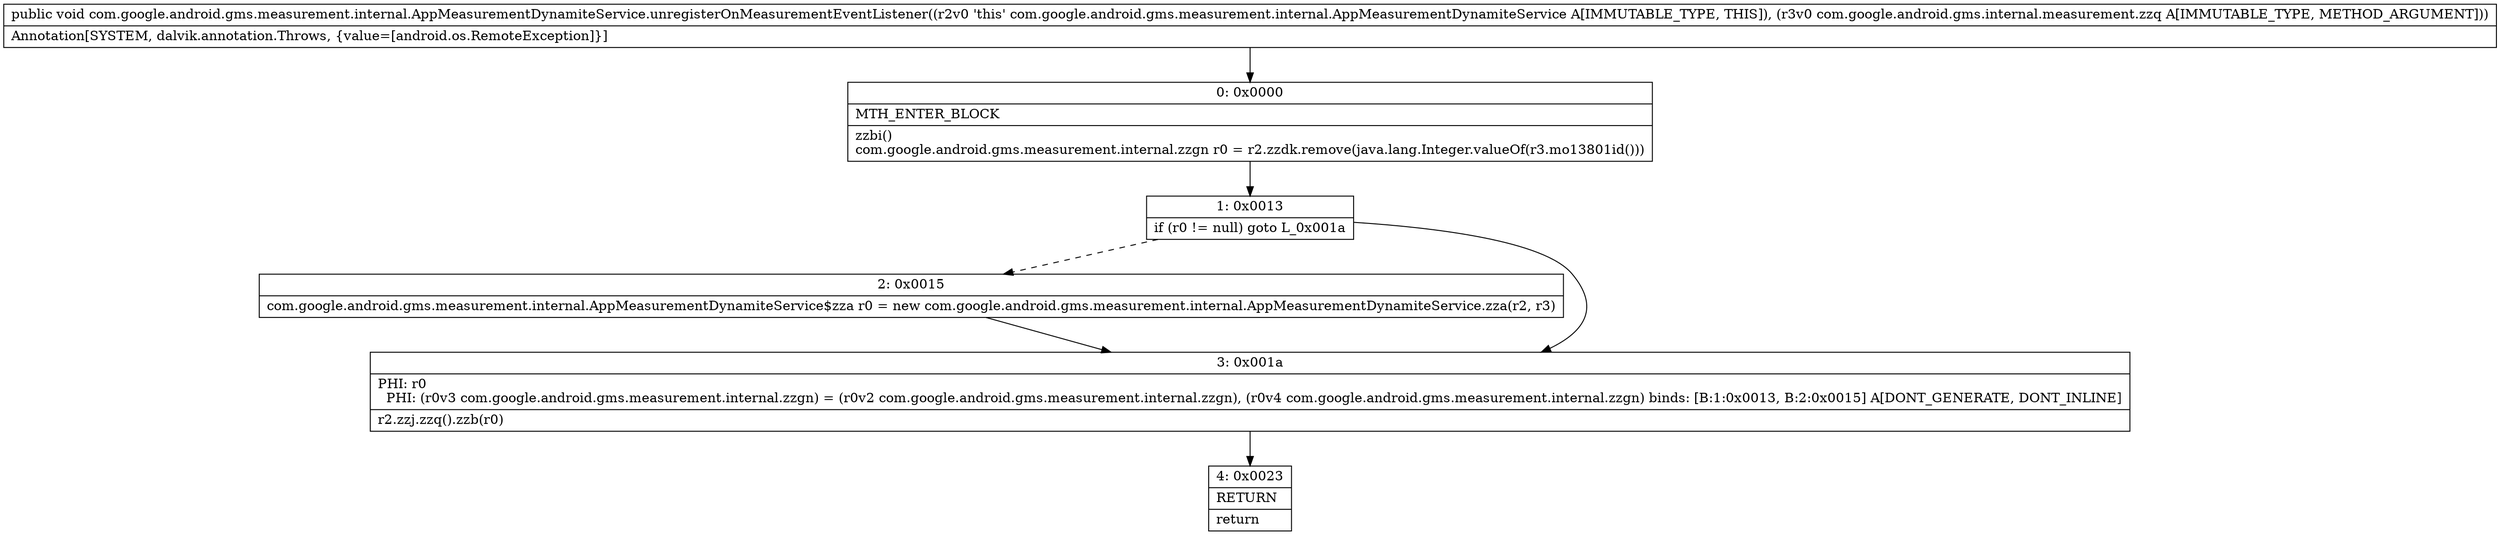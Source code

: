 digraph "CFG forcom.google.android.gms.measurement.internal.AppMeasurementDynamiteService.unregisterOnMeasurementEventListener(Lcom\/google\/android\/gms\/internal\/measurement\/zzq;)V" {
Node_0 [shape=record,label="{0\:\ 0x0000|MTH_ENTER_BLOCK\l|zzbi()\lcom.google.android.gms.measurement.internal.zzgn r0 = r2.zzdk.remove(java.lang.Integer.valueOf(r3.mo13801id()))\l}"];
Node_1 [shape=record,label="{1\:\ 0x0013|if (r0 != null) goto L_0x001a\l}"];
Node_2 [shape=record,label="{2\:\ 0x0015|com.google.android.gms.measurement.internal.AppMeasurementDynamiteService$zza r0 = new com.google.android.gms.measurement.internal.AppMeasurementDynamiteService.zza(r2, r3)\l}"];
Node_3 [shape=record,label="{3\:\ 0x001a|PHI: r0 \l  PHI: (r0v3 com.google.android.gms.measurement.internal.zzgn) = (r0v2 com.google.android.gms.measurement.internal.zzgn), (r0v4 com.google.android.gms.measurement.internal.zzgn) binds: [B:1:0x0013, B:2:0x0015] A[DONT_GENERATE, DONT_INLINE]\l|r2.zzj.zzq().zzb(r0)\l}"];
Node_4 [shape=record,label="{4\:\ 0x0023|RETURN\l|return\l}"];
MethodNode[shape=record,label="{public void com.google.android.gms.measurement.internal.AppMeasurementDynamiteService.unregisterOnMeasurementEventListener((r2v0 'this' com.google.android.gms.measurement.internal.AppMeasurementDynamiteService A[IMMUTABLE_TYPE, THIS]), (r3v0 com.google.android.gms.internal.measurement.zzq A[IMMUTABLE_TYPE, METHOD_ARGUMENT]))  | Annotation[SYSTEM, dalvik.annotation.Throws, \{value=[android.os.RemoteException]\}]\l}"];
MethodNode -> Node_0;
Node_0 -> Node_1;
Node_1 -> Node_2[style=dashed];
Node_1 -> Node_3;
Node_2 -> Node_3;
Node_3 -> Node_4;
}


